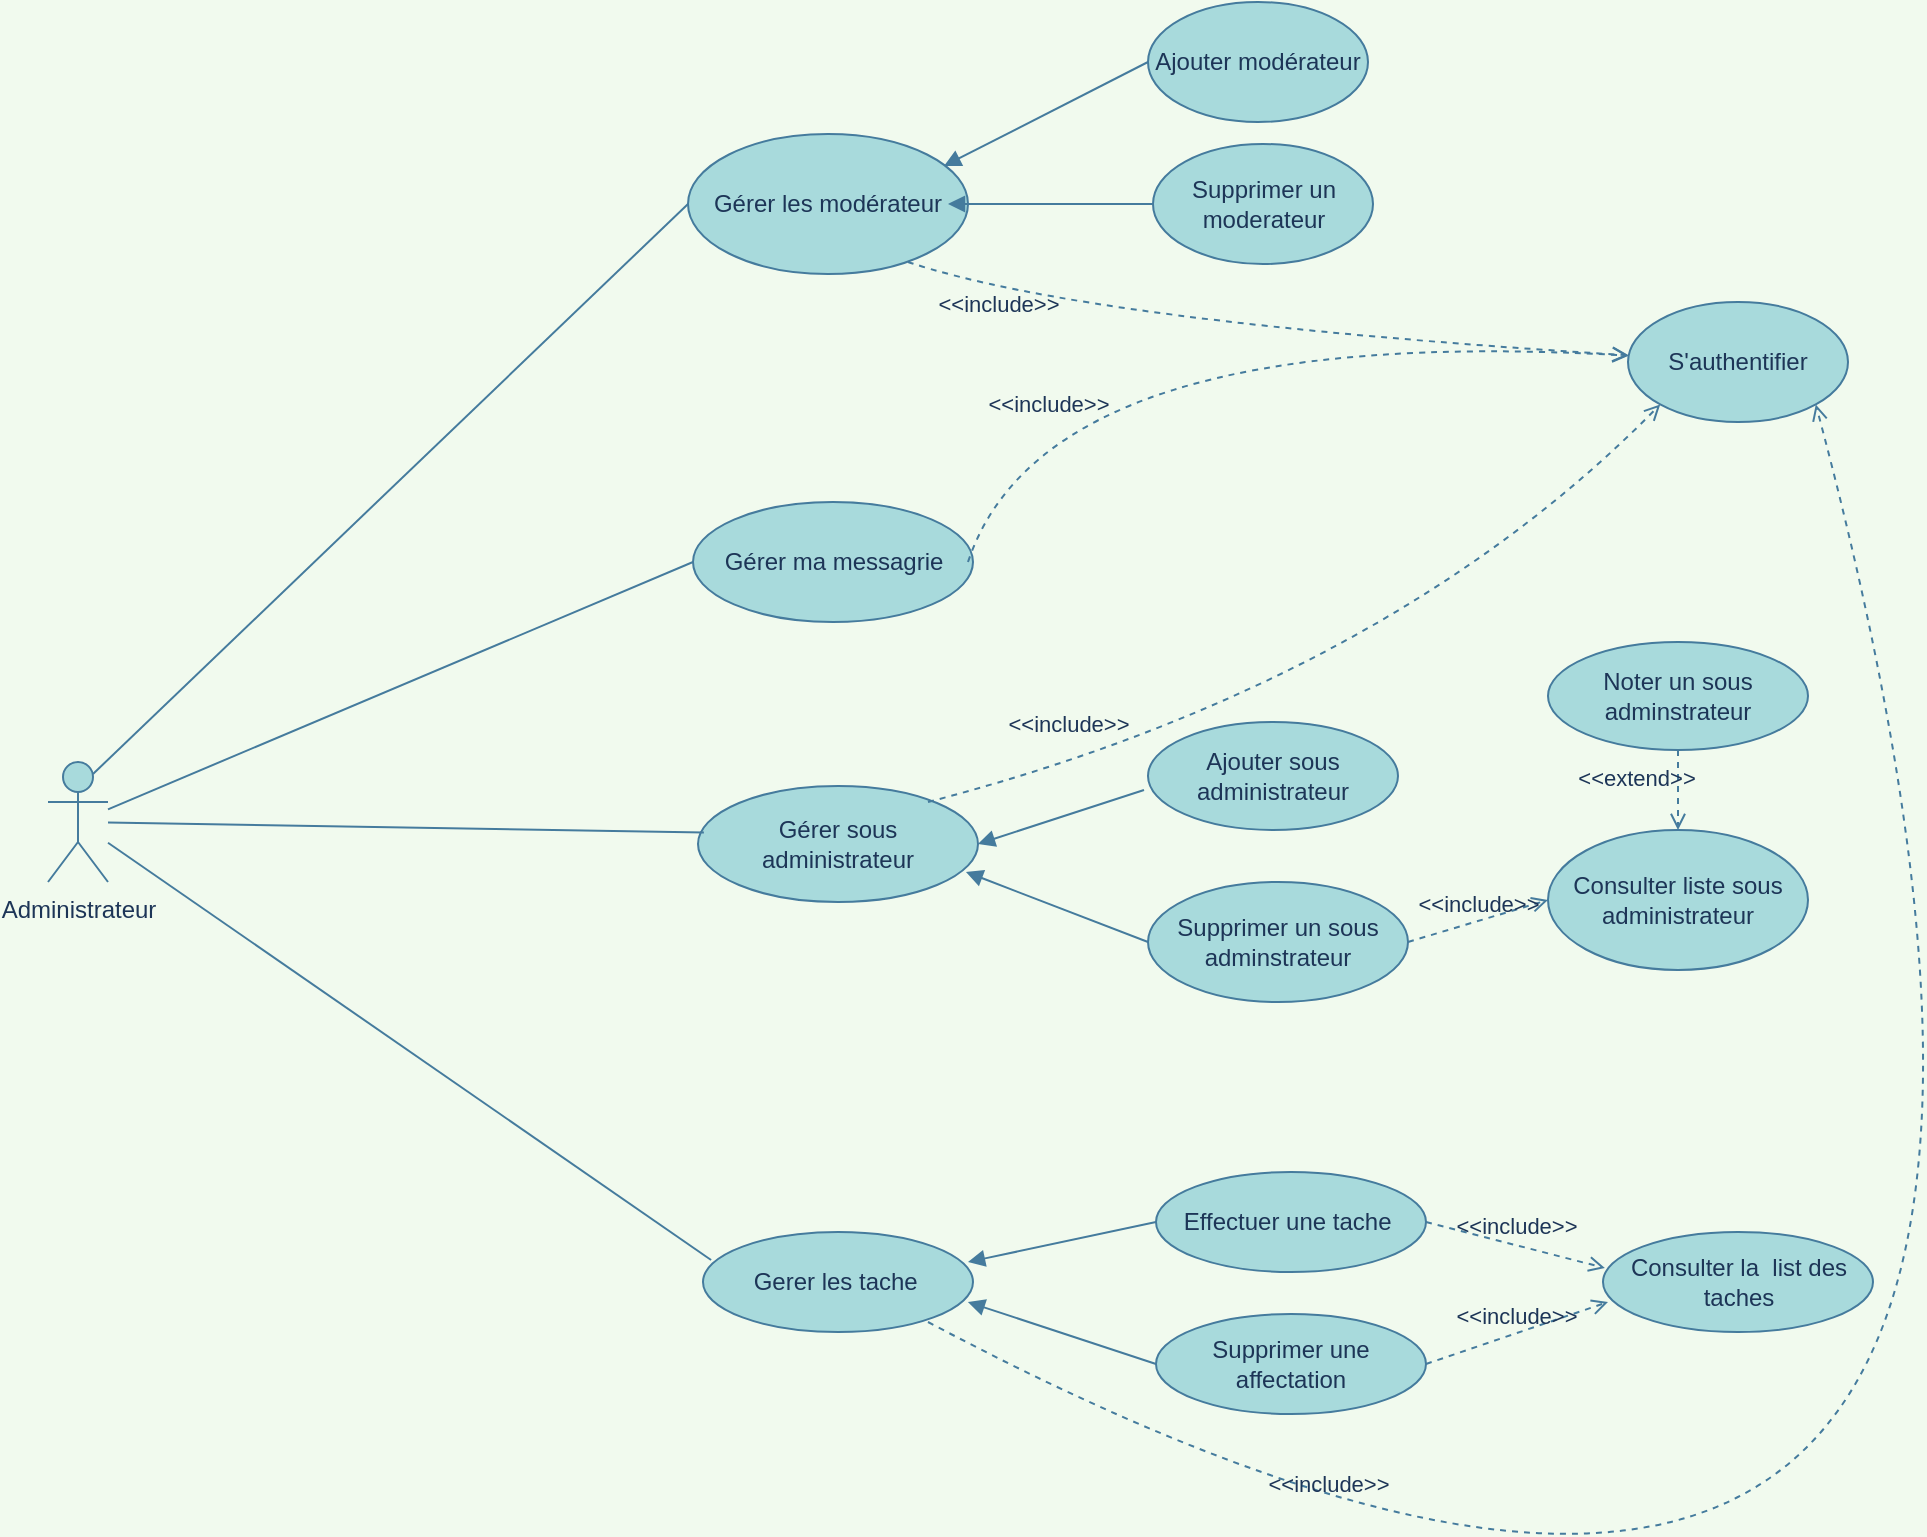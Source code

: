 <mxfile version="17.4.2" type="device" pages="3"><diagram id="dmEE1vK_iQ-q4VNil85E" name="Page-1"><mxGraphModel dx="1695" dy="553" grid="1" gridSize="10" guides="1" tooltips="1" connect="1" arrows="1" fold="1" page="1" pageScale="1" pageWidth="827" pageHeight="1169" background="#F1FAEE" math="0" shadow="0"><root><mxCell id="0"/><mxCell id="1" parent="0"/><mxCell id="QUqVrC5ztVD01nOn36pr-15" value="Administrateur&lt;br&gt;" style="shape=umlActor;verticalLabelPosition=bottom;verticalAlign=top;html=1;rounded=0;sketch=0;fontColor=#1D3557;strokeColor=#457B9D;fillColor=#A8DADC;" parent="1" vertex="1"><mxGeometry x="-140" y="380" width="30" height="60" as="geometry"/></mxCell><mxCell id="QUqVrC5ztVD01nOn36pr-18" value="S'authentifier" style="ellipse;whiteSpace=wrap;html=1;rounded=0;sketch=0;fontColor=#1D3557;strokeColor=#457B9D;fillColor=#A8DADC;" parent="1" vertex="1"><mxGeometry x="650" y="150" width="110" height="60" as="geometry"/></mxCell><mxCell id="QUqVrC5ztVD01nOn36pr-20" value="Gérer les modérateur" style="ellipse;whiteSpace=wrap;html=1;rounded=0;sketch=0;fontColor=#1D3557;strokeColor=#457B9D;fillColor=#A8DADC;" parent="1" vertex="1"><mxGeometry x="180" y="66" width="140" height="70" as="geometry"/></mxCell><mxCell id="QUqVrC5ztVD01nOn36pr-21" value="Ajouter modérateur" style="ellipse;whiteSpace=wrap;html=1;rounded=0;sketch=0;fontColor=#1D3557;strokeColor=#457B9D;fillColor=#A8DADC;" parent="1" vertex="1"><mxGeometry x="410" width="110" height="60" as="geometry"/></mxCell><mxCell id="QUqVrC5ztVD01nOn36pr-22" value="Supprimer un moderateur" style="ellipse;whiteSpace=wrap;html=1;rounded=0;sketch=0;fontColor=#1D3557;strokeColor=#457B9D;fillColor=#A8DADC;" parent="1" vertex="1"><mxGeometry x="412.5" y="71" width="110" height="60" as="geometry"/></mxCell><mxCell id="QUqVrC5ztVD01nOn36pr-23" style="edgeStyle=orthogonalEdgeStyle;curved=0;rounded=1;sketch=0;orthogonalLoop=1;jettySize=auto;html=1;exitX=0.5;exitY=1;exitDx=0;exitDy=0;fontColor=#1D3557;strokeColor=#457B9D;fillColor=#A8DADC;labelBackgroundColor=#F1FAEE;" parent="1" source="QUqVrC5ztVD01nOn36pr-22" target="QUqVrC5ztVD01nOn36pr-22" edge="1"><mxGeometry relative="1" as="geometry"/></mxCell><mxCell id="QUqVrC5ztVD01nOn36pr-24" value="Ajouter sous administrateur" style="ellipse;whiteSpace=wrap;html=1;rounded=0;sketch=0;fontColor=#1D3557;strokeColor=#457B9D;fillColor=#A8DADC;" parent="1" vertex="1"><mxGeometry x="410" y="360" width="125" height="54" as="geometry"/></mxCell><mxCell id="QUqVrC5ztVD01nOn36pr-25" value="Gérer sous administrateur" style="ellipse;whiteSpace=wrap;html=1;rounded=0;sketch=0;fontColor=#1D3557;strokeColor=#457B9D;fillColor=#A8DADC;" parent="1" vertex="1"><mxGeometry x="185" y="392" width="140" height="58" as="geometry"/></mxCell><mxCell id="QUqVrC5ztVD01nOn36pr-26" value="Supprimer un sous adminstrateur" style="ellipse;whiteSpace=wrap;html=1;rounded=0;sketch=0;fontColor=#1D3557;strokeColor=#457B9D;fillColor=#A8DADC;" parent="1" vertex="1"><mxGeometry x="410" y="440" width="130" height="60" as="geometry"/></mxCell><mxCell id="kaUEbV9BJ81-vIj4QPoo-5" value="" style="endArrow=none;html=1;rounded=0;align=center;verticalAlign=top;endFill=0;labelBackgroundColor=none;sketch=0;fontColor=#1D3557;strokeColor=#457B9D;fillColor=#A8DADC;curved=0;entryX=0;entryY=0.5;entryDx=0;entryDy=0;exitX=0.75;exitY=0.1;exitDx=0;exitDy=0;exitPerimeter=0;" parent="1" source="QUqVrC5ztVD01nOn36pr-15" target="QUqVrC5ztVD01nOn36pr-20" edge="1"><mxGeometry x="-0.1" y="-20" relative="1" as="geometry"><mxPoint x="-20" y="240" as="sourcePoint"/><mxPoint x="180" y="240" as="targetPoint"/><mxPoint as="offset"/></mxGeometry></mxCell><mxCell id="kaUEbV9BJ81-vIj4QPoo-10" value="" style="endArrow=none;html=1;rounded=0;align=center;verticalAlign=top;endFill=0;labelBackgroundColor=none;sketch=0;fontColor=#1D3557;strokeColor=#457B9D;fillColor=#A8DADC;curved=0;entryX=0.021;entryY=0.4;entryDx=0;entryDy=0;entryPerimeter=0;" parent="1" source="QUqVrC5ztVD01nOn36pr-15" target="QUqVrC5ztVD01nOn36pr-25" edge="1"><mxGeometry relative="1" as="geometry"><mxPoint x="10" y="380" as="sourcePoint"/><mxPoint x="210" y="380" as="targetPoint"/></mxGeometry></mxCell><mxCell id="kaUEbV9BJ81-vIj4QPoo-12" value="" style="resizable=0;html=1;align=left;verticalAlign=top;labelBackgroundColor=none;rounded=0;sketch=0;fontColor=#1D3557;strokeColor=#457B9D;fillColor=#A8DADC;" parent="kaUEbV9BJ81-vIj4QPoo-10" connectable="0" vertex="1"><mxGeometry x="-1" relative="1" as="geometry"/></mxCell><mxCell id="-f6mrPdI_tHRXXbJ1zgU-2" value="Effectuer une tache&amp;nbsp;" style="ellipse;whiteSpace=wrap;html=1;fillColor=#A8DADC;strokeColor=#457B9D;fontColor=#1D3557;" parent="1" vertex="1"><mxGeometry x="414" y="585" width="135" height="50" as="geometry"/></mxCell><mxCell id="-f6mrPdI_tHRXXbJ1zgU-4" value="Supprimer une affectation" style="ellipse;whiteSpace=wrap;html=1;fillColor=#A8DADC;strokeColor=#457B9D;fontColor=#1D3557;" parent="1" vertex="1"><mxGeometry x="414" y="656" width="135" height="50" as="geometry"/></mxCell><mxCell id="-f6mrPdI_tHRXXbJ1zgU-6" value="Consulter la&amp;nbsp; list des taches" style="ellipse;whiteSpace=wrap;html=1;fillColor=#A8DADC;strokeColor=#457B9D;fontColor=#1D3557;" parent="1" vertex="1"><mxGeometry x="637.5" y="615" width="135" height="50" as="geometry"/></mxCell><mxCell id="-f6mrPdI_tHRXXbJ1zgU-15" value="" style="endArrow=none;html=1;rounded=0;labelBackgroundColor=#F1FAEE;strokeColor=#457B9D;fontColor=#1D3557;exitX=0.03;exitY=0.28;exitDx=0;exitDy=0;exitPerimeter=0;" parent="1" source="-f6mrPdI_tHRXXbJ1zgU-1" target="QUqVrC5ztVD01nOn36pr-15" edge="1"><mxGeometry width="50" height="50" relative="1" as="geometry"><mxPoint x="70" y="490" as="sourcePoint"/><mxPoint x="120" y="440" as="targetPoint"/></mxGeometry></mxCell><mxCell id="-f6mrPdI_tHRXXbJ1zgU-18" value="&amp;lt;&amp;lt;include&amp;gt;&amp;gt;" style="html=1;verticalAlign=bottom;labelBackgroundColor=none;endArrow=open;endFill=0;dashed=1;rounded=0;exitX=1;exitY=0.5;exitDx=0;exitDy=0;entryX=0.007;entryY=0.36;entryDx=0;entryDy=0;entryPerimeter=0;strokeColor=#457B9D;fontColor=#1D3557;" parent="1" source="-f6mrPdI_tHRXXbJ1zgU-2" target="-f6mrPdI_tHRXXbJ1zgU-6" edge="1"><mxGeometry width="160" relative="1" as="geometry"><mxPoint x="209" y="716" as="sourcePoint"/><mxPoint x="369" y="716" as="targetPoint"/></mxGeometry></mxCell><mxCell id="-f6mrPdI_tHRXXbJ1zgU-19" value="&amp;lt;&amp;lt;include&amp;gt;&amp;gt;" style="html=1;verticalAlign=bottom;labelBackgroundColor=none;endArrow=open;endFill=0;dashed=1;rounded=0;exitX=1;exitY=0.5;exitDx=0;exitDy=0;strokeColor=#457B9D;fontColor=#1D3557;" parent="1" source="-f6mrPdI_tHRXXbJ1zgU-4" edge="1"><mxGeometry width="160" relative="1" as="geometry"><mxPoint x="489" y="726" as="sourcePoint"/><mxPoint x="640" y="650" as="targetPoint"/></mxGeometry></mxCell><mxCell id="-f6mrPdI_tHRXXbJ1zgU-22" value="Consulter liste sous administrateur" style="ellipse;whiteSpace=wrap;html=1;rounded=0;sketch=0;fontColor=#1D3557;strokeColor=#457B9D;fillColor=#A8DADC;" parent="1" vertex="1"><mxGeometry x="610" y="414" width="130" height="70" as="geometry"/></mxCell><mxCell id="-f6mrPdI_tHRXXbJ1zgU-23" value="Noter un sous adminstrateur" style="ellipse;whiteSpace=wrap;html=1;rounded=0;sketch=0;fontColor=#1D3557;strokeColor=#457B9D;fillColor=#A8DADC;" parent="1" vertex="1"><mxGeometry x="610" y="320" width="130" height="54" as="geometry"/></mxCell><mxCell id="-f6mrPdI_tHRXXbJ1zgU-24" value="&amp;lt;&amp;lt;include&amp;gt;&amp;gt;" style="html=1;verticalAlign=bottom;labelBackgroundColor=none;endArrow=open;endFill=0;dashed=1;rounded=0;exitX=1;exitY=0.5;exitDx=0;exitDy=0;entryX=0;entryY=0.5;entryDx=0;entryDy=0;strokeColor=#457B9D;fontColor=#1D3557;" parent="1" source="QUqVrC5ztVD01nOn36pr-26" target="-f6mrPdI_tHRXXbJ1zgU-22" edge="1"><mxGeometry width="160" relative="1" as="geometry"><mxPoint x="540" y="524" as="sourcePoint"/><mxPoint x="700" y="524" as="targetPoint"/></mxGeometry></mxCell><mxCell id="-f6mrPdI_tHRXXbJ1zgU-26" value="Gérer ma messagrie" style="ellipse;whiteSpace=wrap;html=1;rounded=0;sketch=0;fontColor=#1D3557;strokeColor=#457B9D;fillColor=#A8DADC;" parent="1" vertex="1"><mxGeometry x="182.5" y="250" width="140" height="60" as="geometry"/></mxCell><mxCell id="-f6mrPdI_tHRXXbJ1zgU-1" value="Gerer les tache&amp;nbsp;" style="ellipse;whiteSpace=wrap;html=1;fillColor=#A8DADC;strokeColor=#457B9D;fontColor=#1D3557;" parent="1" vertex="1"><mxGeometry x="187.5" y="615" width="135" height="50" as="geometry"/></mxCell><mxCell id="KOeJqAL2m3fICc3AezDM-2" value="" style="html=1;verticalAlign=bottom;labelBackgroundColor=none;endArrow=block;endFill=1;rounded=1;sketch=0;fontColor=#1D3557;strokeColor=#457B9D;fillColor=#A8DADC;curved=0;exitX=0;exitY=0.5;exitDx=0;exitDy=0;" parent="1" source="-f6mrPdI_tHRXXbJ1zgU-2" edge="1"><mxGeometry width="160" relative="1" as="geometry"><mxPoint x="130" y="720" as="sourcePoint"/><mxPoint x="320" y="630" as="targetPoint"/></mxGeometry></mxCell><mxCell id="KOeJqAL2m3fICc3AezDM-3" value="" style="html=1;verticalAlign=bottom;labelBackgroundColor=none;endArrow=block;endFill=1;rounded=1;sketch=0;fontColor=#1D3557;strokeColor=#457B9D;fillColor=#A8DADC;curved=0;entryX=0.981;entryY=0.7;entryDx=0;entryDy=0;entryPerimeter=0;exitX=0;exitY=0.5;exitDx=0;exitDy=0;" parent="1" source="-f6mrPdI_tHRXXbJ1zgU-4" target="-f6mrPdI_tHRXXbJ1zgU-1" edge="1"><mxGeometry width="160" relative="1" as="geometry"><mxPoint x="220" y="750" as="sourcePoint"/><mxPoint x="380" y="750" as="targetPoint"/></mxGeometry></mxCell><mxCell id="KOeJqAL2m3fICc3AezDM-4" value="" style="html=1;verticalAlign=bottom;labelBackgroundColor=none;endArrow=block;endFill=1;rounded=1;sketch=0;fontColor=#1D3557;strokeColor=#457B9D;fillColor=#A8DADC;curved=0;exitX=-0.016;exitY=0.63;exitDx=0;exitDy=0;exitPerimeter=0;entryX=1;entryY=0.5;entryDx=0;entryDy=0;" parent="1" source="QUqVrC5ztVD01nOn36pr-24" target="QUqVrC5ztVD01nOn36pr-25" edge="1"><mxGeometry width="160" relative="1" as="geometry"><mxPoint x="190" y="490" as="sourcePoint"/><mxPoint x="350" y="490" as="targetPoint"/></mxGeometry></mxCell><mxCell id="KOeJqAL2m3fICc3AezDM-5" value="" style="html=1;verticalAlign=bottom;labelBackgroundColor=none;endArrow=block;endFill=1;rounded=1;sketch=0;fontColor=#1D3557;strokeColor=#457B9D;fillColor=#A8DADC;curved=0;entryX=0.957;entryY=0.741;entryDx=0;entryDy=0;entryPerimeter=0;exitX=0;exitY=0.5;exitDx=0;exitDy=0;" parent="1" source="QUqVrC5ztVD01nOn36pr-26" target="QUqVrC5ztVD01nOn36pr-25" edge="1"><mxGeometry width="160" relative="1" as="geometry"><mxPoint x="200" y="530" as="sourcePoint"/><mxPoint x="360" y="530" as="targetPoint"/></mxGeometry></mxCell><mxCell id="KOeJqAL2m3fICc3AezDM-6" value="&amp;lt;&amp;lt;extend&amp;gt;&amp;gt;" style="html=1;verticalAlign=bottom;labelBackgroundColor=none;endArrow=open;endFill=0;dashed=1;rounded=1;sketch=0;fontColor=#1D3557;strokeColor=#457B9D;fillColor=#A8DADC;curved=0;entryX=0.5;entryY=0;entryDx=0;entryDy=0;" parent="1" source="-f6mrPdI_tHRXXbJ1zgU-23" target="-f6mrPdI_tHRXXbJ1zgU-22" edge="1"><mxGeometry x="0.137" y="-21" width="160" relative="1" as="geometry"><mxPoint x="610" y="390" as="sourcePoint"/><mxPoint x="770" y="390" as="targetPoint"/><mxPoint as="offset"/></mxGeometry></mxCell><mxCell id="KOeJqAL2m3fICc3AezDM-7" value="" style="endArrow=none;html=1;rounded=0;align=center;verticalAlign=top;endFill=0;labelBackgroundColor=none;sketch=0;fontColor=#1D3557;strokeColor=#457B9D;fillColor=#A8DADC;curved=0;entryX=0;entryY=0.5;entryDx=0;entryDy=0;" parent="1" source="QUqVrC5ztVD01nOn36pr-15" target="-f6mrPdI_tHRXXbJ1zgU-26" edge="1"><mxGeometry relative="1" as="geometry"><mxPoint x="-100" y="490" as="sourcePoint"/><mxPoint x="60" y="490" as="targetPoint"/></mxGeometry></mxCell><mxCell id="KOeJqAL2m3fICc3AezDM-11" value="" style="html=1;verticalAlign=bottom;labelBackgroundColor=none;endArrow=block;endFill=1;rounded=1;sketch=0;fontColor=#1D3557;strokeColor=#457B9D;fillColor=#A8DADC;curved=0;exitX=0;exitY=0.5;exitDx=0;exitDy=0;entryX=0.914;entryY=0.229;entryDx=0;entryDy=0;entryPerimeter=0;" parent="1" source="QUqVrC5ztVD01nOn36pr-21" target="QUqVrC5ztVD01nOn36pr-20" edge="1"><mxGeometry width="160" relative="1" as="geometry"><mxPoint x="40" y="60" as="sourcePoint"/><mxPoint x="310" y="100" as="targetPoint"/></mxGeometry></mxCell><mxCell id="KOeJqAL2m3fICc3AezDM-12" value="" style="html=1;verticalAlign=bottom;labelBackgroundColor=none;endArrow=block;endFill=1;rounded=1;sketch=0;fontColor=#1D3557;strokeColor=#457B9D;fillColor=#A8DADC;curved=0;exitX=0;exitY=0.5;exitDx=0;exitDy=0;" parent="1" source="QUqVrC5ztVD01nOn36pr-22" edge="1"><mxGeometry width="160" relative="1" as="geometry"><mxPoint x="30" y="100" as="sourcePoint"/><mxPoint x="310" y="101" as="targetPoint"/></mxGeometry></mxCell><mxCell id="KOeJqAL2m3fICc3AezDM-13" value="&amp;lt;&amp;lt;include&amp;gt;&amp;gt;" style="html=1;verticalAlign=bottom;labelBackgroundColor=none;endArrow=open;endFill=0;dashed=1;rounded=1;sketch=0;fontColor=#1D3557;strokeColor=#457B9D;fillColor=#A8DADC;curved=1;" parent="1" target="QUqVrC5ztVD01nOn36pr-18" edge="1"><mxGeometry x="-0.621" y="-16" width="160" relative="1" as="geometry"><mxPoint x="320" y="280" as="sourcePoint"/><mxPoint x="480" y="280" as="targetPoint"/><Array as="points"><mxPoint x="360" y="160"/></Array><mxPoint as="offset"/></mxGeometry></mxCell><mxCell id="KOeJqAL2m3fICc3AezDM-14" value="&amp;lt;&amp;lt;include&amp;gt;&amp;gt;" style="html=1;verticalAlign=bottom;labelBackgroundColor=none;endArrow=open;endFill=0;dashed=1;rounded=1;sketch=0;fontColor=#1D3557;strokeColor=#457B9D;fillColor=#A8DADC;curved=1;" parent="1" target="QUqVrC5ztVD01nOn36pr-18" edge="1"><mxGeometry x="-0.714" y="-14" width="160" relative="1" as="geometry"><mxPoint x="290" y="130" as="sourcePoint"/><mxPoint x="450" y="130" as="targetPoint"/><Array as="points"><mxPoint x="380" y="160"/></Array><mxPoint as="offset"/></mxGeometry></mxCell><mxCell id="KOeJqAL2m3fICc3AezDM-16" value="&amp;lt;&amp;lt;include&amp;gt;&amp;gt;" style="html=1;verticalAlign=bottom;labelBackgroundColor=none;endArrow=open;endFill=0;dashed=1;rounded=1;sketch=0;fontColor=#1D3557;strokeColor=#457B9D;fillColor=#A8DADC;curved=1;entryX=0;entryY=1;entryDx=0;entryDy=0;" parent="1" target="QUqVrC5ztVD01nOn36pr-18" edge="1"><mxGeometry x="-0.651" y="11" width="160" relative="1" as="geometry"><mxPoint x="300" y="400" as="sourcePoint"/><mxPoint x="460" y="400" as="targetPoint"/><Array as="points"><mxPoint x="530" y="340"/></Array><mxPoint as="offset"/></mxGeometry></mxCell><mxCell id="KOeJqAL2m3fICc3AezDM-18" value="&amp;lt;&amp;lt;include&amp;gt;&amp;gt;" style="html=1;verticalAlign=bottom;labelBackgroundColor=none;endArrow=open;endFill=0;dashed=1;rounded=1;sketch=0;fontColor=#1D3557;strokeColor=#457B9D;fillColor=#A8DADC;curved=1;entryX=1;entryY=1;entryDx=0;entryDy=0;" parent="1" target="QUqVrC5ztVD01nOn36pr-18" edge="1"><mxGeometry x="-0.724" y="14" width="160" relative="1" as="geometry"><mxPoint x="300" y="660" as="sourcePoint"/><mxPoint x="460" y="660" as="targetPoint"/><Array as="points"><mxPoint x="960" y="1010"/></Array><mxPoint as="offset"/></mxGeometry></mxCell></root></mxGraphModel></diagram><diagram id="hImJnG7Z56L-KFPoGCqO" name="Page-2"><mxGraphModel dx="868" dy="553" grid="1" gridSize="10" guides="1" tooltips="1" connect="1" arrows="1" fold="1" page="1" pageScale="1" pageWidth="827" pageHeight="1169" background="#F1FAEE" math="0" shadow="0"><root><mxCell id="0"/><mxCell id="1" parent="0"/><mxCell id="ZeFrXdtbkH-6L1SFdNeB-2" value="S'authentifier" style="ellipse;whiteSpace=wrap;html=1;rounded=0;sketch=0;fontColor=#1D3557;strokeColor=#457B9D;fillColor=#A8DADC;" parent="1" vertex="1"><mxGeometry x="230" y="100" width="140" height="70" as="geometry"/></mxCell><mxCell id="ZeFrXdtbkH-6L1SFdNeB-4" value="Gérer les&amp;nbsp; RH" style="ellipse;whiteSpace=wrap;html=1;rounded=0;sketch=0;fontColor=#1D3557;strokeColor=#457B9D;fillColor=#A8DADC;" parent="1" vertex="1"><mxGeometry x="230" y="250" width="140" height="70" as="geometry"/></mxCell><mxCell id="ZeFrXdtbkH-6L1SFdNeB-5" value="Valider une demande d'inscription d'un RH" style="ellipse;whiteSpace=wrap;html=1;rounded=0;sketch=0;fontColor=#1D3557;strokeColor=#457B9D;fillColor=#A8DADC;" parent="1" vertex="1"><mxGeometry x="480" y="90" width="140" height="70" as="geometry"/></mxCell><mxCell id="ZeFrXdtbkH-6L1SFdNeB-11" value="Consulter les&amp;nbsp; activites de chaque RH" style="ellipse;whiteSpace=wrap;html=1;rounded=0;sketch=0;fontColor=#1D3557;strokeColor=#457B9D;fillColor=#A8DADC;" parent="1" vertex="1"><mxGeometry x="480" y="351" width="140" height="70" as="geometry"/></mxCell><mxCell id="xaOZeW4jdmXQSILR7V5Q-1" value="Consulter les demandes d'ajoute" style="ellipse;whiteSpace=wrap;html=1;rounded=0;sketch=0;fontColor=#1D3557;strokeColor=#457B9D;fillColor=#A8DADC;" parent="1" vertex="1"><mxGeometry x="740" y="80" width="140" height="70" as="geometry"/></mxCell><mxCell id="xaOZeW4jdmXQSILR7V5Q-2" value="Signaler un rh" style="ellipse;whiteSpace=wrap;html=1;rounded=0;sketch=0;fontColor=#1D3557;strokeColor=#457B9D;fillColor=#A8DADC;" parent="1" vertex="1"><mxGeometry x="745" y="351" width="140" height="59" as="geometry"/></mxCell><mxCell id="xaOZeW4jdmXQSILR7V5Q-3" value="&amp;lt;&amp;lt;extend&amp;gt;&amp;gt;" style="html=1;verticalAlign=bottom;labelBackgroundColor=none;endArrow=open;endFill=0;dashed=1;rounded=1;sketch=0;fontColor=#1D3557;strokeColor=#457B9D;fillColor=#A8DADC;curved=1;exitX=-0.014;exitY=0.614;exitDx=0;exitDy=0;exitPerimeter=0;entryX=1;entryY=0;entryDx=0;entryDy=0;" parent="1" source="ZeFrXdtbkH-6L1SFdNeB-5" target="ZeFrXdtbkH-6L1SFdNeB-4" edge="1"><mxGeometry width="160" relative="1" as="geometry"><mxPoint x="350" y="90" as="sourcePoint"/><mxPoint x="420" y="160" as="targetPoint"/></mxGeometry></mxCell><mxCell id="xaOZeW4jdmXQSILR7V5Q-5" value="&amp;lt;&amp;lt;extend&amp;gt;&amp;gt;" style="html=1;verticalAlign=bottom;labelBackgroundColor=none;endArrow=open;endFill=0;dashed=1;rounded=1;sketch=0;fontColor=#1D3557;strokeColor=#457B9D;fillColor=#A8DADC;curved=1;entryX=0.936;entryY=0.757;entryDx=0;entryDy=0;entryPerimeter=0;exitX=0.007;exitY=0.4;exitDx=0;exitDy=0;exitPerimeter=0;" parent="1" source="ZeFrXdtbkH-6L1SFdNeB-11" target="ZeFrXdtbkH-6L1SFdNeB-4" edge="1"><mxGeometry x="-0.091" y="18" width="160" relative="1" as="geometry"><mxPoint x="340" y="420" as="sourcePoint"/><mxPoint x="450" y="420" as="targetPoint"/><mxPoint as="offset"/></mxGeometry></mxCell><mxCell id="xaOZeW4jdmXQSILR7V5Q-6" value="&amp;lt;&amp;lt;extend&amp;gt;&amp;gt;" style="html=1;verticalAlign=bottom;labelBackgroundColor=none;endArrow=open;endFill=0;dashed=1;rounded=1;sketch=0;fontColor=#1D3557;strokeColor=#457B9D;fillColor=#A8DADC;curved=1;exitX=0;exitY=0.5;exitDx=0;exitDy=0;entryX=1;entryY=0.5;entryDx=0;entryDy=0;" parent="1" source="xaOZeW4jdmXQSILR7V5Q-2" target="ZeFrXdtbkH-6L1SFdNeB-11" edge="1"><mxGeometry x="0.001" y="-6" width="160" relative="1" as="geometry"><mxPoint x="475" y="385.5" as="sourcePoint"/><mxPoint x="635" y="385.5" as="targetPoint"/><mxPoint as="offset"/></mxGeometry></mxCell><mxCell id="xaOZeW4jdmXQSILR7V5Q-8" value="&amp;lt;&amp;lt;include&amp;gt;&amp;gt;" style="html=1;verticalAlign=bottom;labelBackgroundColor=none;endArrow=open;endFill=0;dashed=1;rounded=1;sketch=0;fontColor=#1D3557;strokeColor=#457B9D;fillColor=#A8DADC;curved=1;" parent="1" edge="1"><mxGeometry width="160" relative="1" as="geometry"><mxPoint x="620" y="120" as="sourcePoint"/><mxPoint x="760" y="120" as="targetPoint"/></mxGeometry></mxCell><mxCell id="xaOZeW4jdmXQSILR7V5Q-9" value="" style="endArrow=none;html=1;rounded=0;align=center;verticalAlign=top;endFill=0;labelBackgroundColor=none;sketch=0;fontColor=#1D3557;strokeColor=#457B9D;fillColor=#A8DADC;curved=1;startArrow=none;" parent="1" source="ZeFrXdtbkH-6L1SFdNeB-1" edge="1"><mxGeometry relative="1" as="geometry"><mxPoint x="70" y="284.5" as="sourcePoint"/><mxPoint x="230" y="284.5" as="targetPoint"/></mxGeometry></mxCell><mxCell id="xaOZeW4jdmXQSILR7V5Q-12" value="" style="resizable=0;html=1;align=right;verticalAlign=bottom;labelBackgroundColor=none;rounded=0;sketch=0;fontColor=#1D3557;strokeColor=#457B9D;fillColor=#A8DADC;" parent="xaOZeW4jdmXQSILR7V5Q-9" connectable="0" vertex="1"><mxGeometry x="1" relative="1" as="geometry"/></mxCell><mxCell id="LlHypP4fwT9NopC-M-iA-1" value="Consulter les demandes de versement" style="ellipse;whiteSpace=wrap;html=1;rounded=0;sketch=0;fontColor=#1D3557;strokeColor=#457B9D;fillColor=#A8DADC;" parent="1" vertex="1"><mxGeometry x="480" y="220" width="140" height="70" as="geometry"/></mxCell><mxCell id="LlHypP4fwT9NopC-M-iA-2" value="Accépter une demande de versement" style="ellipse;whiteSpace=wrap;html=1;rounded=0;sketch=0;fontColor=#1D3557;strokeColor=#457B9D;fillColor=#A8DADC;" parent="1" vertex="1"><mxGeometry x="744" y="180" width="140" height="60" as="geometry"/></mxCell><mxCell id="LlHypP4fwT9NopC-M-iA-3" value="&amp;lt;&amp;lt;extend&amp;gt;&amp;gt;" style="html=1;verticalAlign=bottom;labelBackgroundColor=none;endArrow=open;endFill=0;dashed=1;rounded=1;sketch=0;fontColor=#1D3557;strokeColor=#457B9D;fillColor=#A8DADC;curved=1;exitX=0;exitY=0.5;exitDx=0;exitDy=0;entryX=1;entryY=0.5;entryDx=0;entryDy=0;" parent="1" source="LlHypP4fwT9NopC-M-iA-1" target="ZeFrXdtbkH-6L1SFdNeB-4" edge="1"><mxGeometry width="160" relative="1" as="geometry"><mxPoint x="180" y="180" as="sourcePoint"/><mxPoint x="340" y="180" as="targetPoint"/></mxGeometry></mxCell><mxCell id="LlHypP4fwT9NopC-M-iA-5" value="Refuser un versement" style="ellipse;whiteSpace=wrap;html=1;rounded=0;sketch=0;fontColor=#1D3557;strokeColor=#457B9D;fillColor=#A8DADC;" parent="1" vertex="1"><mxGeometry x="744" y="260" width="140" height="50" as="geometry"/></mxCell><mxCell id="LlHypP4fwT9NopC-M-iA-6" value="&amp;lt;&amp;lt;extend&amp;gt;&amp;gt;" style="html=1;verticalAlign=bottom;labelBackgroundColor=none;endArrow=open;endFill=0;dashed=1;rounded=1;sketch=0;fontColor=#1D3557;strokeColor=#457B9D;fillColor=#A8DADC;curved=1;entryX=0.95;entryY=0.271;entryDx=0;entryDy=0;entryPerimeter=0;exitX=0;exitY=0.5;exitDx=0;exitDy=0;" parent="1" source="LlHypP4fwT9NopC-M-iA-2" target="LlHypP4fwT9NopC-M-iA-1" edge="1"><mxGeometry x="0.223" y="-11" width="160" relative="1" as="geometry"><mxPoint x="574" y="210" as="sourcePoint"/><mxPoint x="734" y="210" as="targetPoint"/><mxPoint as="offset"/></mxGeometry></mxCell><mxCell id="LlHypP4fwT9NopC-M-iA-7" value="&amp;lt;&amp;lt;extend&amp;gt;&amp;gt;" style="html=1;verticalAlign=bottom;labelBackgroundColor=none;endArrow=open;endFill=0;dashed=1;rounded=1;sketch=0;fontColor=#1D3557;strokeColor=#457B9D;fillColor=#A8DADC;curved=1;entryX=1;entryY=0.5;entryDx=0;entryDy=0;exitX=0;exitY=0.5;exitDx=0;exitDy=0;" parent="1" source="LlHypP4fwT9NopC-M-iA-5" target="LlHypP4fwT9NopC-M-iA-1" edge="1"><mxGeometry x="-0.185" y="37" width="160" relative="1" as="geometry"><mxPoint x="734" y="300" as="sourcePoint"/><mxPoint x="704" y="330" as="targetPoint"/><mxPoint as="offset"/></mxGeometry></mxCell><mxCell id="J5vUI9k8oB8SYQrG2s6n-2" value="Effictuee une tache pour Rh" style="ellipse;whiteSpace=wrap;html=1;rounded=0;sketch=0;fontColor=#1D3557;strokeColor=#457B9D;fillColor=#A8DADC;" parent="1" vertex="1"><mxGeometry x="480" y="510" width="140" height="70" as="geometry"/></mxCell><mxCell id="J5vUI9k8oB8SYQrG2s6n-3" value="Consulter liste de taches a réaliser&amp;nbsp;" style="ellipse;whiteSpace=wrap;html=1;rounded=0;sketch=0;fontColor=#1D3557;strokeColor=#457B9D;fillColor=#A8DADC;" parent="1" vertex="1"><mxGeometry x="745" y="515" width="140" height="70" as="geometry"/></mxCell><mxCell id="J5vUI9k8oB8SYQrG2s6n-4" value="Noter un rh" style="ellipse;whiteSpace=wrap;html=1;rounded=0;sketch=0;fontColor=#1D3557;strokeColor=#457B9D;fillColor=#A8DADC;" parent="1" vertex="1"><mxGeometry x="744" y="430" width="140" height="60" as="geometry"/></mxCell><mxCell id="J5vUI9k8oB8SYQrG2s6n-5" value="&amp;lt;&amp;lt;extend&amp;gt;&amp;gt;" style="html=1;verticalAlign=bottom;labelBackgroundColor=none;endArrow=open;endFill=0;dashed=1;rounded=1;sketch=0;fontColor=#1D3557;strokeColor=#457B9D;fillColor=#A8DADC;curved=1;exitX=0.036;exitY=0.329;exitDx=0;exitDy=0;exitPerimeter=0;entryX=0.971;entryY=0.711;entryDx=0;entryDy=0;entryPerimeter=0;" parent="1" source="J5vUI9k8oB8SYQrG2s6n-4" target="ZeFrXdtbkH-6L1SFdNeB-11" edge="1"><mxGeometry x="-0.399" y="-11" width="160" relative="1" as="geometry"><mxPoint x="755" y="396" as="sourcePoint"/><mxPoint x="690" y="470" as="targetPoint"/><mxPoint as="offset"/></mxGeometry></mxCell><mxCell id="J5vUI9k8oB8SYQrG2s6n-6" value="&amp;lt;&amp;lt;include&amp;gt;&amp;gt;" style="html=1;verticalAlign=bottom;labelBackgroundColor=none;endArrow=open;endFill=0;dashed=1;rounded=0;exitX=1;exitY=0.571;exitDx=0;exitDy=0;exitPerimeter=0;strokeColor=#457B9D;fontColor=#1D3557;" parent="1" source="J5vUI9k8oB8SYQrG2s6n-2" target="J5vUI9k8oB8SYQrG2s6n-3" edge="1"><mxGeometry x="-0.068" y="8" width="160" relative="1" as="geometry"><mxPoint x="170" y="400" as="sourcePoint"/><mxPoint x="330" y="400" as="targetPoint"/><mxPoint as="offset"/></mxGeometry></mxCell><mxCell id="J5vUI9k8oB8SYQrG2s6n-7" value="&amp;lt;&amp;lt;extend&amp;gt;&amp;gt;" style="html=1;verticalAlign=bottom;labelBackgroundColor=none;endArrow=open;endFill=0;dashed=1;rounded=1;sketch=0;fontColor=#1D3557;strokeColor=#457B9D;fillColor=#A8DADC;curved=1;entryX=0.75;entryY=0.986;entryDx=0;entryDy=0;entryPerimeter=0;exitX=0.005;exitY=0.372;exitDx=0;exitDy=0;exitPerimeter=0;" parent="1" source="J5vUI9k8oB8SYQrG2s6n-2" target="ZeFrXdtbkH-6L1SFdNeB-4" edge="1"><mxGeometry x="-0.091" y="18" width="160" relative="1" as="geometry"><mxPoint x="505.98" y="389" as="sourcePoint"/><mxPoint x="371.04" y="312.99" as="targetPoint"/><mxPoint as="offset"/></mxGeometry></mxCell><mxCell id="J5vUI9k8oB8SYQrG2s6n-8" value="Gérer mon contacte" style="ellipse;whiteSpace=wrap;html=1;rounded=0;sketch=0;fontColor=#1D3557;strokeColor=#457B9D;fillColor=#A8DADC;" parent="1" vertex="1"><mxGeometry x="480" y="660" width="140" height="60" as="geometry"/></mxCell><mxCell id="J5vUI9k8oB8SYQrG2s6n-9" value="Contacter&amp;nbsp; administrateur" style="ellipse;whiteSpace=wrap;html=1;rounded=0;sketch=0;fontColor=#1D3557;strokeColor=#457B9D;fillColor=#A8DADC;" parent="1" vertex="1"><mxGeometry x="745" y="700" width="135" height="50" as="geometry"/></mxCell><mxCell id="J5vUI9k8oB8SYQrG2s6n-10" value="Contacter&amp;nbsp; RH" style="ellipse;whiteSpace=wrap;html=1;rounded=0;sketch=0;fontColor=#1D3557;strokeColor=#457B9D;fillColor=#A8DADC;" parent="1" vertex="1"><mxGeometry x="745" y="620" width="135" height="50" as="geometry"/></mxCell><mxCell id="ZeFrXdtbkH-6L1SFdNeB-1" value="Sous adminstrateur&lt;br&gt;" style="shape=umlActor;verticalLabelPosition=bottom;verticalAlign=top;html=1;fillColor=#A8DADC;strokeColor=#457B9D;fontColor=#1D3557;" parent="1" vertex="1"><mxGeometry x="70" y="250" width="30" height="60" as="geometry"/></mxCell><mxCell id="vpKMEj0M11qA63KmVj3l-3" value="&amp;lt;&amp;lt;include&amp;gt;&amp;gt;" style="html=1;verticalAlign=bottom;labelBackgroundColor=none;endArrow=open;endFill=0;dashed=1;rounded=1;sketch=0;fontColor=#1D3557;strokeColor=#457B9D;fillColor=#A8DADC;curved=1;entryX=0.5;entryY=1;entryDx=0;entryDy=0;" parent="1" source="ZeFrXdtbkH-6L1SFdNeB-4" target="ZeFrXdtbkH-6L1SFdNeB-2" edge="1"><mxGeometry width="160" relative="1" as="geometry"><mxPoint x="170" y="220" as="sourcePoint"/><mxPoint x="330" y="220" as="targetPoint"/></mxGeometry></mxCell><mxCell id="vpKMEj0M11qA63KmVj3l-4" value="&amp;lt;&amp;lt;extend&amp;gt;&amp;gt;" style="html=1;verticalAlign=bottom;labelBackgroundColor=none;endArrow=open;endFill=0;dashed=1;rounded=1;sketch=0;fontColor=#1D3557;strokeColor=#457B9D;fillColor=#A8DADC;curved=1;entryX=0.614;entryY=1.028;entryDx=0;entryDy=0;entryPerimeter=0;exitX=0;exitY=0.5;exitDx=0;exitDy=0;" parent="1" source="J5vUI9k8oB8SYQrG2s6n-8" target="ZeFrXdtbkH-6L1SFdNeB-4" edge="1"><mxGeometry width="160" relative="1" as="geometry"><mxPoint x="200" y="650" as="sourcePoint"/><mxPoint x="360" y="650" as="targetPoint"/></mxGeometry></mxCell><mxCell id="vpKMEj0M11qA63KmVj3l-5" value="" style="html=1;verticalAlign=bottom;labelBackgroundColor=none;endArrow=block;endFill=1;rounded=1;sketch=0;fontColor=#1D3557;strokeColor=#457B9D;fillColor=#A8DADC;curved=1;exitX=0;exitY=0.5;exitDx=0;exitDy=0;" parent="1" source="J5vUI9k8oB8SYQrG2s6n-9" target="J5vUI9k8oB8SYQrG2s6n-8" edge="1"><mxGeometry width="160" relative="1" as="geometry"><mxPoint x="200" y="680" as="sourcePoint"/><mxPoint x="360" y="680" as="targetPoint"/></mxGeometry></mxCell><mxCell id="vpKMEj0M11qA63KmVj3l-6" value="" style="html=1;verticalAlign=bottom;labelBackgroundColor=none;endArrow=block;endFill=1;rounded=1;sketch=0;fontColor=#1D3557;strokeColor=#457B9D;fillColor=#A8DADC;curved=1;exitX=0;exitY=0.5;exitDx=0;exitDy=0;entryX=0.929;entryY=0.333;entryDx=0;entryDy=0;entryPerimeter=0;" parent="1" source="J5vUI9k8oB8SYQrG2s6n-10" target="J5vUI9k8oB8SYQrG2s6n-8" edge="1"><mxGeometry width="160" relative="1" as="geometry"><mxPoint x="520" y="760" as="sourcePoint"/><mxPoint x="620" y="680" as="targetPoint"/></mxGeometry></mxCell></root></mxGraphModel></diagram><diagram id="AYmC3HFd4FVrz1XDIvb-" name="Page-3"><mxGraphModel dx="868" dy="553" grid="1" gridSize="10" guides="1" tooltips="1" connect="1" arrows="1" fold="1" page="1" pageScale="1" pageWidth="827" pageHeight="1169" background="#F1FAEE" math="0" shadow="0"><root><mxCell id="0"/><mxCell id="1" parent="0"/><mxCell id="sTCV55Holn7Dkj99yKIo-1" value="Moderateur&lt;br&gt;" style="shape=umlActor;verticalLabelPosition=bottom;verticalAlign=top;html=1;rounded=0;sketch=0;fontColor=#1D3557;strokeColor=#457B9D;fillColor=#A8DADC;" parent="1" vertex="1"><mxGeometry x="30" y="350" width="30" height="60" as="geometry"/></mxCell><mxCell id="sTCV55Holn7Dkj99yKIo-3" value="Gérer les comptes" style="ellipse;whiteSpace=wrap;html=1;rounded=0;sketch=0;fontColor=#1D3557;strokeColor=#457B9D;fillColor=#A8DADC;" parent="1" vertex="1"><mxGeometry x="190" y="120" width="140" height="70" as="geometry"/></mxCell><mxCell id="sTCV55Holn7Dkj99yKIo-4" value="Gérer les cv" style="ellipse;whiteSpace=wrap;html=1;rounded=0;sketch=0;fontColor=#1D3557;strokeColor=#457B9D;fillColor=#A8DADC;" parent="1" vertex="1"><mxGeometry x="180" y="560" width="140" height="70" as="geometry"/></mxCell><mxCell id="sTCV55Holn7Dkj99yKIo-5" value="Consulter les singalement&lt;br&gt;" style="ellipse;whiteSpace=wrap;html=1;rounded=0;sketch=0;fontColor=#1D3557;strokeColor=#457B9D;fillColor=#A8DADC;" parent="1" vertex="1"><mxGeometry x="450" y="30" width="140" height="70" as="geometry"/></mxCell><mxCell id="sTCV55Holn7Dkj99yKIo-6" value="Supprimer un Compte&amp;nbsp;" style="ellipse;whiteSpace=wrap;html=1;rounded=0;sketch=0;fontColor=#1D3557;strokeColor=#457B9D;fillColor=#A8DADC;" parent="1" vertex="1"><mxGeometry x="720" y="30" width="140" height="70" as="geometry"/></mxCell><mxCell id="sTCV55Holn7Dkj99yKIo-7" value="Consulter les comptes" style="ellipse;whiteSpace=wrap;html=1;rounded=0;sketch=0;fontColor=#1D3557;strokeColor=#457B9D;fillColor=#A8DADC;" parent="1" vertex="1"><mxGeometry x="440" y="220" width="140" height="70" as="geometry"/></mxCell><mxCell id="sTCV55Holn7Dkj99yKIo-8" value="Désactiver un compte" style="ellipse;whiteSpace=wrap;html=1;rounded=0;sketch=0;fontColor=#1D3557;strokeColor=#457B9D;fillColor=#A8DADC;" parent="1" vertex="1"><mxGeometry x="730" y="220" width="140" height="70" as="geometry"/></mxCell><mxCell id="ayUnuDfMR0g8ePOZUHRG-2" value="Consulter les cv" style="ellipse;whiteSpace=wrap;html=1;rounded=0;sketch=0;fontColor=#1D3557;strokeColor=#457B9D;fillColor=#A8DADC;" parent="1" vertex="1"><mxGeometry x="460" y="460" width="140" height="70" as="geometry"/></mxCell><mxCell id="ayUnuDfMR0g8ePOZUHRG-3" value="Consulter les signalements" style="ellipse;whiteSpace=wrap;html=1;rounded=0;sketch=0;fontColor=#1D3557;strokeColor=#457B9D;fillColor=#A8DADC;" parent="1" vertex="1"><mxGeometry x="460" y="630" width="140" height="70" as="geometry"/></mxCell><mxCell id="ayUnuDfMR0g8ePOZUHRG-4" value="Supprimer un cv" style="ellipse;whiteSpace=wrap;html=1;rounded=0;sketch=0;fontColor=#1D3557;strokeColor=#457B9D;fillColor=#A8DADC;" parent="1" vertex="1"><mxGeometry x="780" y="550" width="140" height="70" as="geometry"/></mxCell><mxCell id="ayUnuDfMR0g8ePOZUHRG-7" value="&amp;lt;&amp;lt;extend&amp;gt;&amp;gt;" style="html=1;verticalAlign=bottom;labelBackgroundColor=none;endArrow=open;endFill=0;dashed=1;rounded=1;sketch=0;fontColor=#1D3557;strokeColor=#457B9D;fillColor=#A8DADC;curved=0;entryX=0;entryY=0.5;entryDx=0;entryDy=0;" parent="1" source="sTCV55Holn7Dkj99yKIo-3" target="sTCV55Holn7Dkj99yKIo-5" edge="1"><mxGeometry x="-0.251" y="7" width="160" relative="1" as="geometry"><mxPoint x="260" y="110" as="sourcePoint"/><mxPoint x="420" y="110" as="targetPoint"/><mxPoint as="offset"/></mxGeometry></mxCell><mxCell id="ayUnuDfMR0g8ePOZUHRG-9" value="&amp;lt;&amp;lt;extend&amp;gt;&amp;gt;" style="html=1;verticalAlign=bottom;labelBackgroundColor=none;endArrow=open;endFill=0;dashed=1;rounded=1;sketch=0;fontColor=#1D3557;strokeColor=#457B9D;fillColor=#A8DADC;curved=0;exitX=1;exitY=1;exitDx=0;exitDy=0;entryX=0;entryY=0.5;entryDx=0;entryDy=0;" parent="1" source="sTCV55Holn7Dkj99yKIo-3" target="sTCV55Holn7Dkj99yKIo-7" edge="1"><mxGeometry x="-0.201" y="-23" width="160" relative="1" as="geometry"><mxPoint x="230" y="280" as="sourcePoint"/><mxPoint x="390" y="280" as="targetPoint"/><mxPoint as="offset"/></mxGeometry></mxCell><mxCell id="ayUnuDfMR0g8ePOZUHRG-13" value="&amp;lt;&amp;lt;extend&amp;gt;&amp;gt;" style="html=1;verticalAlign=bottom;labelBackgroundColor=none;endArrow=open;endFill=0;dashed=1;rounded=1;sketch=0;fontColor=#1D3557;strokeColor=#457B9D;fillColor=#A8DADC;curved=0;entryX=1;entryY=0.5;entryDx=0;entryDy=0;exitX=0;exitY=0.5;exitDx=0;exitDy=0;" parent="1" source="sTCV55Holn7Dkj99yKIo-6" target="sTCV55Holn7Dkj99yKIo-5" edge="1"><mxGeometry width="160" relative="1" as="geometry"><mxPoint x="540" y="120" as="sourcePoint"/><mxPoint x="700" y="120" as="targetPoint"/></mxGeometry></mxCell><mxCell id="ayUnuDfMR0g8ePOZUHRG-14" value="&amp;lt;&amp;lt;extend&amp;gt;&amp;gt;" style="html=1;verticalAlign=bottom;labelBackgroundColor=none;endArrow=open;endFill=0;dashed=1;rounded=1;sketch=0;fontColor=#1D3557;strokeColor=#457B9D;fillColor=#A8DADC;curved=0;entryX=1;entryY=0.5;entryDx=0;entryDy=0;exitX=0;exitY=0.5;exitDx=0;exitDy=0;" parent="1" source="sTCV55Holn7Dkj99yKIo-8" target="sTCV55Holn7Dkj99yKIo-7" edge="1"><mxGeometry width="160" relative="1" as="geometry"><mxPoint x="720" y="255" as="sourcePoint"/><mxPoint x="710" y="180" as="targetPoint"/></mxGeometry></mxCell><mxCell id="ayUnuDfMR0g8ePOZUHRG-15" value="&amp;lt;&amp;lt;extend&amp;gt;&amp;gt;" style="html=1;verticalAlign=bottom;labelBackgroundColor=none;endArrow=open;endFill=0;dashed=1;rounded=1;sketch=0;fontColor=#1D3557;strokeColor=#457B9D;fillColor=#A8DADC;curved=0;entryX=0.993;entryY=0.6;entryDx=0;entryDy=0;entryPerimeter=0;exitX=-0.007;exitY=0.414;exitDx=0;exitDy=0;exitPerimeter=0;" parent="1" source="sTCV55Holn7Dkj99yKIo-8" target="sTCV55Holn7Dkj99yKIo-5" edge="1"><mxGeometry x="-0.61" y="-23" width="160" relative="1" as="geometry"><mxPoint x="450" y="170" as="sourcePoint"/><mxPoint x="610" y="170" as="targetPoint"/><mxPoint as="offset"/></mxGeometry></mxCell><mxCell id="ayUnuDfMR0g8ePOZUHRG-16" value="&amp;lt;&amp;lt;extend&amp;gt;&amp;gt;" style="html=1;verticalAlign=bottom;labelBackgroundColor=none;endArrow=open;endFill=0;dashed=1;rounded=1;sketch=0;fontColor=#1D3557;strokeColor=#457B9D;fillColor=#A8DADC;curved=0;entryX=1.007;entryY=0.357;entryDx=0;entryDy=0;entryPerimeter=0;exitX=0;exitY=0.5;exitDx=0;exitDy=0;" parent="1" source="sTCV55Holn7Dkj99yKIo-6" target="sTCV55Holn7Dkj99yKIo-7" edge="1"><mxGeometry x="0.687" y="-28" width="160" relative="1" as="geometry"><mxPoint x="440" y="170" as="sourcePoint"/><mxPoint x="600" y="170" as="targetPoint"/><mxPoint x="1" as="offset"/></mxGeometry></mxCell><mxCell id="ayUnuDfMR0g8ePOZUHRG-17" value="&amp;lt;&amp;lt;extend&amp;gt;&amp;gt;" style="html=1;verticalAlign=bottom;labelBackgroundColor=none;endArrow=open;endFill=0;dashed=1;rounded=1;sketch=0;fontColor=#1D3557;strokeColor=#457B9D;fillColor=#A8DADC;curved=0;exitX=0;exitY=0.5;exitDx=0;exitDy=0;" parent="1" source="ayUnuDfMR0g8ePOZUHRG-2" edge="1"><mxGeometry x="-0.118" y="-12" width="160" relative="1" as="geometry"><mxPoint x="230" y="410" as="sourcePoint"/><mxPoint x="320" y="590" as="targetPoint"/><mxPoint as="offset"/></mxGeometry></mxCell><mxCell id="ayUnuDfMR0g8ePOZUHRG-18" value="&amp;lt;&amp;lt;extend&amp;gt;&amp;gt;" style="html=1;verticalAlign=bottom;labelBackgroundColor=none;endArrow=open;endFill=0;dashed=1;rounded=1;sketch=0;fontColor=#1D3557;strokeColor=#457B9D;fillColor=#A8DADC;curved=0;entryX=0.986;entryY=0.614;entryDx=0;entryDy=0;entryPerimeter=0;exitX=-0.021;exitY=0.386;exitDx=0;exitDy=0;exitPerimeter=0;" parent="1" source="ayUnuDfMR0g8ePOZUHRG-3" target="sTCV55Holn7Dkj99yKIo-4" edge="1"><mxGeometry x="-0.024" y="26" width="160" relative="1" as="geometry"><mxPoint x="130" y="730" as="sourcePoint"/><mxPoint x="290" y="730" as="targetPoint"/><mxPoint as="offset"/></mxGeometry></mxCell><mxCell id="ayUnuDfMR0g8ePOZUHRG-19" value="&amp;lt;&amp;lt;extend&amp;gt;&amp;gt;" style="html=1;verticalAlign=bottom;labelBackgroundColor=none;endArrow=open;endFill=0;dashed=1;rounded=1;sketch=0;fontColor=#1D3557;strokeColor=#457B9D;fillColor=#A8DADC;curved=0;" parent="1" edge="1"><mxGeometry x="0.118" y="-10" width="160" relative="1" as="geometry"><mxPoint x="770" y="580" as="sourcePoint"/><mxPoint x="602" y="507" as="targetPoint"/><mxPoint as="offset"/></mxGeometry></mxCell><mxCell id="ayUnuDfMR0g8ePOZUHRG-20" value="&amp;lt;&amp;lt;extend&amp;gt;&amp;gt;" style="html=1;verticalAlign=bottom;labelBackgroundColor=none;endArrow=open;endFill=0;dashed=1;rounded=1;sketch=0;fontColor=#1D3557;strokeColor=#457B9D;fillColor=#A8DADC;curved=0;exitX=0;exitY=0.5;exitDx=0;exitDy=0;entryX=1;entryY=0.5;entryDx=0;entryDy=0;" parent="1" source="ayUnuDfMR0g8ePOZUHRG-4" target="ayUnuDfMR0g8ePOZUHRG-3" edge="1"><mxGeometry x="0.299" y="-8" width="160" relative="1" as="geometry"><mxPoint x="570" y="740" as="sourcePoint"/><mxPoint x="730" y="740" as="targetPoint"/><mxPoint as="offset"/></mxGeometry></mxCell><mxCell id="ayUnuDfMR0g8ePOZUHRG-21" value="" style="endArrow=none;html=1;rounded=0;align=center;verticalAlign=top;endFill=0;labelBackgroundColor=none;sketch=0;fontColor=#1D3557;strokeColor=#457B9D;fillColor=#A8DADC;curved=0;entryX=-0.014;entryY=0.6;entryDx=0;entryDy=0;entryPerimeter=0;" parent="1" target="sTCV55Holn7Dkj99yKIo-3" edge="1"><mxGeometry relative="1" as="geometry"><mxPoint x="70" y="370" as="sourcePoint"/><mxPoint x="200" y="500" as="targetPoint"/></mxGeometry></mxCell><mxCell id="ayUnuDfMR0g8ePOZUHRG-26" value="" style="endArrow=none;html=1;rounded=0;align=center;verticalAlign=top;endFill=0;labelBackgroundColor=none;sketch=0;fontColor=#1D3557;strokeColor=#457B9D;fillColor=#A8DADC;curved=0;entryX=0.014;entryY=0.414;entryDx=0;entryDy=0;entryPerimeter=0;" parent="1" target="sTCV55Holn7Dkj99yKIo-4" edge="1"><mxGeometry relative="1" as="geometry"><mxPoint x="60" y="390" as="sourcePoint"/><mxPoint x="170" y="570" as="targetPoint"/></mxGeometry></mxCell><mxCell id="ayUnuDfMR0g8ePOZUHRG-27" value="" style="resizable=0;html=1;align=left;verticalAlign=bottom;labelBackgroundColor=none;rounded=0;sketch=0;fontColor=#1D3557;strokeColor=#457B9D;fillColor=#A8DADC;" parent="ayUnuDfMR0g8ePOZUHRG-26" connectable="0" vertex="1"><mxGeometry x="-1" relative="1" as="geometry"/></mxCell><mxCell id="ayUnuDfMR0g8ePOZUHRG-28" value="" style="resizable=0;html=1;align=left;verticalAlign=top;labelBackgroundColor=none;rounded=0;sketch=0;fontColor=#1D3557;strokeColor=#457B9D;fillColor=#A8DADC;" parent="ayUnuDfMR0g8ePOZUHRG-26" connectable="0" vertex="1"><mxGeometry x="-1" relative="1" as="geometry"/></mxCell><mxCell id="QG6eNlsspQUHD-HiFIj0-1" value="S'authentifier" style="ellipse;whiteSpace=wrap;html=1;rounded=0;sketch=0;fontColor=#1D3557;strokeColor=#457B9D;fillColor=#A8DADC;" parent="1" vertex="1"><mxGeometry x="440" y="330" width="140" height="70" as="geometry"/></mxCell><mxCell id="QG6eNlsspQUHD-HiFIj0-4" value="&amp;lt;&amp;lt;include&amp;gt;&amp;gt;" style="html=1;verticalAlign=bottom;labelBackgroundColor=none;endArrow=open;endFill=0;dashed=1;rounded=1;sketch=0;fontColor=#1D3557;strokeColor=#457B9D;fillColor=#A8DADC;curved=1;entryX=0.021;entryY=0.371;entryDx=0;entryDy=0;entryPerimeter=0;" parent="1" source="sTCV55Holn7Dkj99yKIo-3" target="QG6eNlsspQUHD-HiFIj0-1" edge="1"><mxGeometry x="-0.343" y="-5" width="160" relative="1" as="geometry"><mxPoint x="240" y="300" as="sourcePoint"/><mxPoint x="400" y="300" as="targetPoint"/><Array as="points"><mxPoint x="310" y="330"/></Array><mxPoint y="1" as="offset"/></mxGeometry></mxCell><mxCell id="QG6eNlsspQUHD-HiFIj0-5" value="&amp;lt;&amp;lt;include&amp;gt;&amp;gt;" style="html=1;verticalAlign=bottom;labelBackgroundColor=none;endArrow=open;endFill=0;dashed=1;rounded=1;sketch=0;fontColor=#1D3557;strokeColor=#457B9D;fillColor=#A8DADC;curved=1;exitX=0.771;exitY=0.014;exitDx=0;exitDy=0;exitPerimeter=0;entryX=0;entryY=0.5;entryDx=0;entryDy=0;" parent="1" source="sTCV55Holn7Dkj99yKIo-4" target="QG6eNlsspQUHD-HiFIj0-1" edge="1"><mxGeometry x="0.11" y="-27" width="160" relative="1" as="geometry"><mxPoint x="240" y="390" as="sourcePoint"/><mxPoint x="400" y="390" as="targetPoint"/><Array as="points"><mxPoint x="250" y="400"/></Array><mxPoint as="offset"/></mxGeometry></mxCell></root></mxGraphModel></diagram></mxfile>